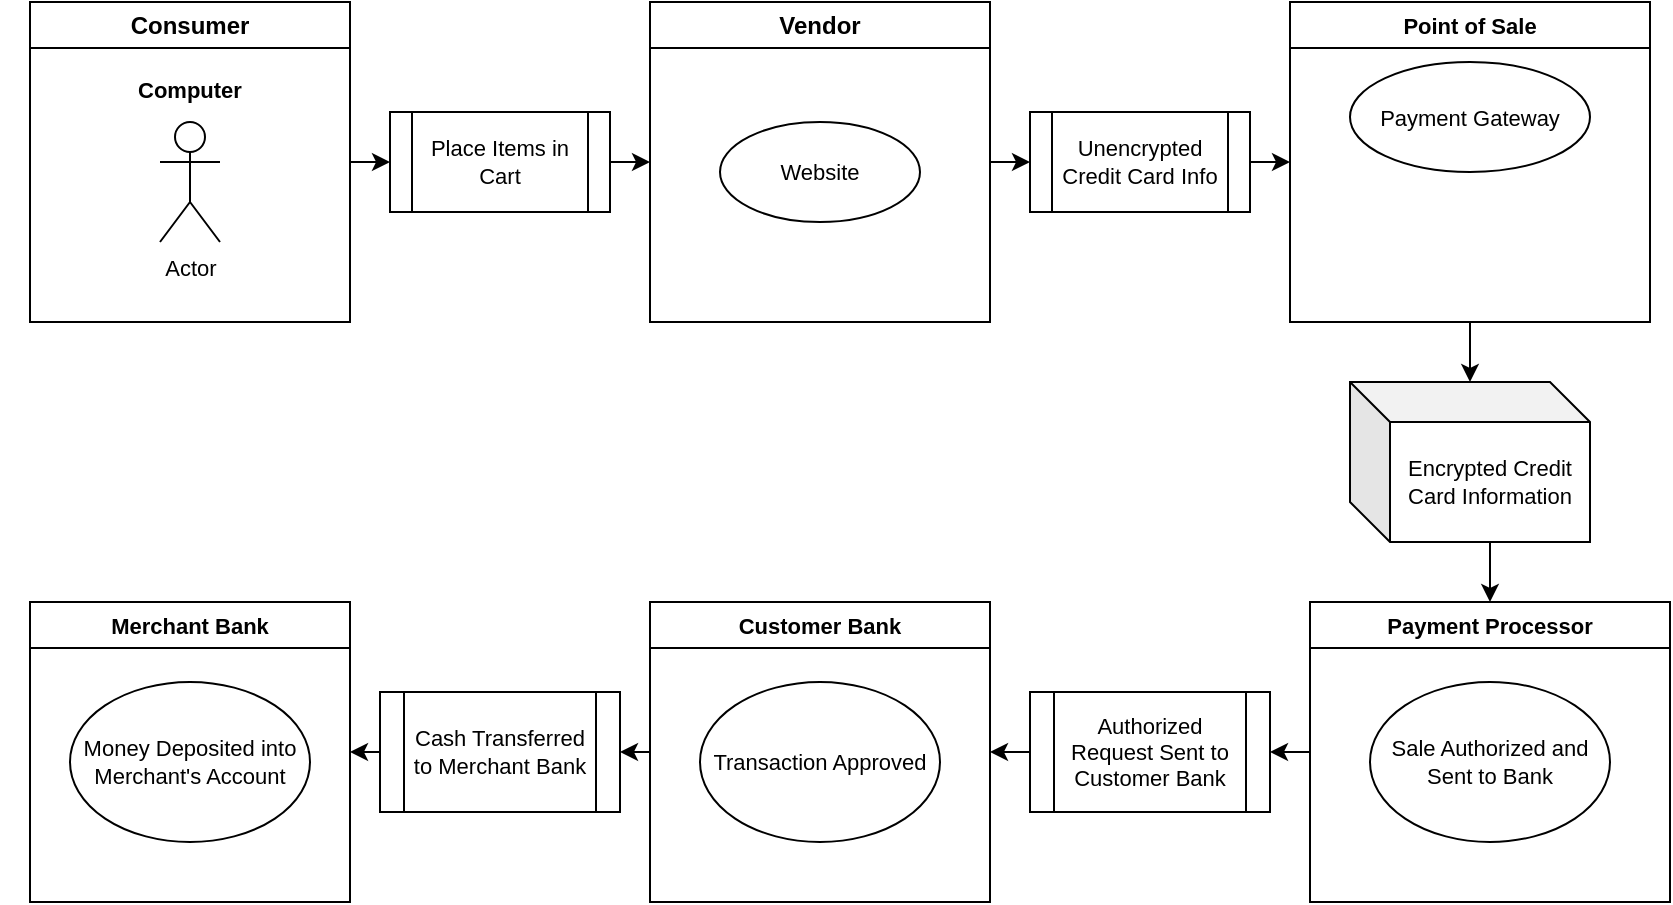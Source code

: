 <mxfile version="20.8.4" type="device"><diagram id="3esAB1WvlUCM0qSSNZ3W" name="Page-1"><mxGraphModel dx="954" dy="617" grid="1" gridSize="10" guides="1" tooltips="1" connect="1" arrows="1" fold="1" page="1" pageScale="1" pageWidth="850" pageHeight="1100" math="0" shadow="0"><root><mxCell id="0"/><mxCell id="1" parent="0"/><mxCell id="tCnLZ76kYheMMRBSUzTQ-42" style="edgeStyle=orthogonalEdgeStyle;rounded=0;orthogonalLoop=1;jettySize=auto;html=1;exitX=1;exitY=0.5;exitDx=0;exitDy=0;entryX=0;entryY=0.5;entryDx=0;entryDy=0;fontSize=11;" edge="1" parent="1" source="tCnLZ76kYheMMRBSUzTQ-1" target="tCnLZ76kYheMMRBSUzTQ-41"><mxGeometry relative="1" as="geometry"/></mxCell><mxCell id="tCnLZ76kYheMMRBSUzTQ-1" value="Consumer" style="swimlane;whiteSpace=wrap;html=1;" vertex="1" parent="1"><mxGeometry x="20" y="40" width="160" height="160" as="geometry"/></mxCell><mxCell id="tCnLZ76kYheMMRBSUzTQ-6" value="&lt;h1&gt;&lt;font style=&quot;font-size: 11px;&quot;&gt;Computer&lt;/font&gt;&lt;/h1&gt;" style="text;html=1;strokeColor=none;fillColor=none;spacing=5;spacingTop=-20;whiteSpace=wrap;overflow=hidden;rounded=0;align=center;" vertex="1" parent="tCnLZ76kYheMMRBSUzTQ-1"><mxGeometry x="-15" y="20" width="190" height="40" as="geometry"/></mxCell><mxCell id="tCnLZ76kYheMMRBSUzTQ-7" value="Actor" style="shape=umlActor;verticalLabelPosition=bottom;verticalAlign=top;html=1;outlineConnect=0;fontSize=11;" vertex="1" parent="tCnLZ76kYheMMRBSUzTQ-1"><mxGeometry x="65" y="60" width="30" height="60" as="geometry"/></mxCell><mxCell id="tCnLZ76kYheMMRBSUzTQ-37" style="edgeStyle=orthogonalEdgeStyle;rounded=0;orthogonalLoop=1;jettySize=auto;html=1;exitX=1;exitY=0.5;exitDx=0;exitDy=0;entryX=0;entryY=0.5;entryDx=0;entryDy=0;fontSize=11;" edge="1" parent="1" source="tCnLZ76kYheMMRBSUzTQ-2" target="tCnLZ76kYheMMRBSUzTQ-35"><mxGeometry relative="1" as="geometry"/></mxCell><mxCell id="tCnLZ76kYheMMRBSUzTQ-2" value="Vendor" style="swimlane;whiteSpace=wrap;html=1;" vertex="1" parent="1"><mxGeometry x="330" y="40" width="170" height="160" as="geometry"/></mxCell><mxCell id="tCnLZ76kYheMMRBSUzTQ-21" value="Website" style="ellipse;whiteSpace=wrap;html=1;fontSize=11;" vertex="1" parent="tCnLZ76kYheMMRBSUzTQ-2"><mxGeometry x="35" y="60" width="100" height="50" as="geometry"/></mxCell><mxCell id="tCnLZ76kYheMMRBSUzTQ-22" value="&lt;h1&gt;&lt;br&gt;&lt;/h1&gt;" style="text;html=1;strokeColor=none;fillColor=none;spacing=5;spacingTop=-20;whiteSpace=wrap;overflow=hidden;rounded=0;align=center;" vertex="1" parent="tCnLZ76kYheMMRBSUzTQ-2"><mxGeometry x="-30" y="20" width="190" height="40" as="geometry"/></mxCell><mxCell id="tCnLZ76kYheMMRBSUzTQ-24" style="edgeStyle=orthogonalEdgeStyle;rounded=0;orthogonalLoop=1;jettySize=auto;html=1;exitX=0.5;exitY=1;exitDx=0;exitDy=0;fontSize=11;" edge="1" parent="1" source="tCnLZ76kYheMMRBSUzTQ-19" target="tCnLZ76kYheMMRBSUzTQ-23"><mxGeometry relative="1" as="geometry"/></mxCell><mxCell id="tCnLZ76kYheMMRBSUzTQ-19" value="Point of Sale" style="swimlane;whiteSpace=wrap;html=1;fontSize=11;" vertex="1" parent="1"><mxGeometry x="650" y="40" width="180" height="160" as="geometry"/></mxCell><mxCell id="tCnLZ76kYheMMRBSUzTQ-27" value="Payment Gateway" style="ellipse;whiteSpace=wrap;html=1;fontSize=11;" vertex="1" parent="tCnLZ76kYheMMRBSUzTQ-19"><mxGeometry x="30" y="30" width="120" height="55" as="geometry"/></mxCell><mxCell id="tCnLZ76kYheMMRBSUzTQ-40" style="edgeStyle=orthogonalEdgeStyle;rounded=0;orthogonalLoop=1;jettySize=auto;html=1;exitX=0;exitY=0;exitDx=70;exitDy=80;exitPerimeter=0;fontSize=11;" edge="1" parent="1" source="tCnLZ76kYheMMRBSUzTQ-23" target="tCnLZ76kYheMMRBSUzTQ-26"><mxGeometry relative="1" as="geometry"/></mxCell><mxCell id="tCnLZ76kYheMMRBSUzTQ-23" value="Encrypted Credit Card Information" style="shape=cube;whiteSpace=wrap;html=1;boundedLbl=1;backgroundOutline=1;darkOpacity=0.05;darkOpacity2=0.1;fontSize=11;" vertex="1" parent="1"><mxGeometry x="680" y="230" width="120" height="80" as="geometry"/></mxCell><mxCell id="tCnLZ76kYheMMRBSUzTQ-45" style="edgeStyle=orthogonalEdgeStyle;rounded=0;orthogonalLoop=1;jettySize=auto;html=1;exitX=0;exitY=0.5;exitDx=0;exitDy=0;entryX=1;entryY=0.5;entryDx=0;entryDy=0;fontSize=11;" edge="1" parent="1" source="tCnLZ76kYheMMRBSUzTQ-26" target="tCnLZ76kYheMMRBSUzTQ-44"><mxGeometry relative="1" as="geometry"/></mxCell><mxCell id="tCnLZ76kYheMMRBSUzTQ-26" value="Payment Processor" style="swimlane;whiteSpace=wrap;html=1;fontSize=11;" vertex="1" parent="1"><mxGeometry x="660" y="340" width="180" height="150" as="geometry"/></mxCell><mxCell id="tCnLZ76kYheMMRBSUzTQ-30" value="Sale Authorized and Sent to Bank" style="ellipse;whiteSpace=wrap;html=1;fontSize=11;" vertex="1" parent="tCnLZ76kYheMMRBSUzTQ-26"><mxGeometry x="30" y="40" width="120" height="80" as="geometry"/></mxCell><mxCell id="tCnLZ76kYheMMRBSUzTQ-48" style="edgeStyle=orthogonalEdgeStyle;rounded=0;orthogonalLoop=1;jettySize=auto;html=1;exitX=0;exitY=0.5;exitDx=0;exitDy=0;entryX=1;entryY=0.5;entryDx=0;entryDy=0;fontSize=11;" edge="1" parent="1" source="tCnLZ76kYheMMRBSUzTQ-29" target="tCnLZ76kYheMMRBSUzTQ-47"><mxGeometry relative="1" as="geometry"/></mxCell><mxCell id="tCnLZ76kYheMMRBSUzTQ-29" value="Customer Bank" style="swimlane;whiteSpace=wrap;html=1;fontSize=11;" vertex="1" parent="1"><mxGeometry x="330" y="340" width="170" height="150" as="geometry"/></mxCell><mxCell id="tCnLZ76kYheMMRBSUzTQ-33" value="Transaction Approved" style="ellipse;whiteSpace=wrap;html=1;fontSize=11;" vertex="1" parent="tCnLZ76kYheMMRBSUzTQ-29"><mxGeometry x="25" y="40" width="120" height="80" as="geometry"/></mxCell><mxCell id="tCnLZ76kYheMMRBSUzTQ-31" value="Merchant Bank" style="swimlane;whiteSpace=wrap;html=1;fontSize=11;" vertex="1" parent="1"><mxGeometry x="20" y="340" width="160" height="150" as="geometry"/></mxCell><mxCell id="tCnLZ76kYheMMRBSUzTQ-34" value="Money Deposited into Merchant's Account" style="ellipse;whiteSpace=wrap;html=1;fontSize=11;" vertex="1" parent="tCnLZ76kYheMMRBSUzTQ-31"><mxGeometry x="20" y="40" width="120" height="80" as="geometry"/></mxCell><mxCell id="tCnLZ76kYheMMRBSUzTQ-38" style="edgeStyle=orthogonalEdgeStyle;rounded=0;orthogonalLoop=1;jettySize=auto;html=1;exitX=1;exitY=0.5;exitDx=0;exitDy=0;entryX=0;entryY=0.5;entryDx=0;entryDy=0;fontSize=11;" edge="1" parent="1" source="tCnLZ76kYheMMRBSUzTQ-35" target="tCnLZ76kYheMMRBSUzTQ-19"><mxGeometry relative="1" as="geometry"/></mxCell><mxCell id="tCnLZ76kYheMMRBSUzTQ-35" value="Unencrypted Credit Card Info" style="shape=process;whiteSpace=wrap;html=1;backgroundOutline=1;fontSize=11;" vertex="1" parent="1"><mxGeometry x="520" y="95" width="110" height="50" as="geometry"/></mxCell><mxCell id="tCnLZ76kYheMMRBSUzTQ-43" style="edgeStyle=orthogonalEdgeStyle;rounded=0;orthogonalLoop=1;jettySize=auto;html=1;exitX=1;exitY=0.5;exitDx=0;exitDy=0;entryX=0;entryY=0.5;entryDx=0;entryDy=0;fontSize=11;" edge="1" parent="1" source="tCnLZ76kYheMMRBSUzTQ-41" target="tCnLZ76kYheMMRBSUzTQ-2"><mxGeometry relative="1" as="geometry"/></mxCell><mxCell id="tCnLZ76kYheMMRBSUzTQ-41" value="Place Items in Cart" style="shape=process;whiteSpace=wrap;html=1;backgroundOutline=1;fontSize=11;" vertex="1" parent="1"><mxGeometry x="200" y="95" width="110" height="50" as="geometry"/></mxCell><mxCell id="tCnLZ76kYheMMRBSUzTQ-46" style="edgeStyle=orthogonalEdgeStyle;rounded=0;orthogonalLoop=1;jettySize=auto;html=1;exitX=0;exitY=0.5;exitDx=0;exitDy=0;entryX=1;entryY=0.5;entryDx=0;entryDy=0;fontSize=11;" edge="1" parent="1" source="tCnLZ76kYheMMRBSUzTQ-44" target="tCnLZ76kYheMMRBSUzTQ-29"><mxGeometry relative="1" as="geometry"/></mxCell><mxCell id="tCnLZ76kYheMMRBSUzTQ-44" value="Authorized Request Sent to Customer Bank" style="shape=process;whiteSpace=wrap;html=1;backgroundOutline=1;fontSize=11;" vertex="1" parent="1"><mxGeometry x="520" y="385" width="120" height="60" as="geometry"/></mxCell><mxCell id="tCnLZ76kYheMMRBSUzTQ-49" style="edgeStyle=orthogonalEdgeStyle;rounded=0;orthogonalLoop=1;jettySize=auto;html=1;exitX=0;exitY=0.5;exitDx=0;exitDy=0;entryX=1;entryY=0.5;entryDx=0;entryDy=0;fontSize=11;" edge="1" parent="1" source="tCnLZ76kYheMMRBSUzTQ-47" target="tCnLZ76kYheMMRBSUzTQ-31"><mxGeometry relative="1" as="geometry"/></mxCell><mxCell id="tCnLZ76kYheMMRBSUzTQ-47" value="Cash Transferred to Merchant Bank" style="shape=process;whiteSpace=wrap;html=1;backgroundOutline=1;fontSize=11;" vertex="1" parent="1"><mxGeometry x="195" y="385" width="120" height="60" as="geometry"/></mxCell></root></mxGraphModel></diagram></mxfile>